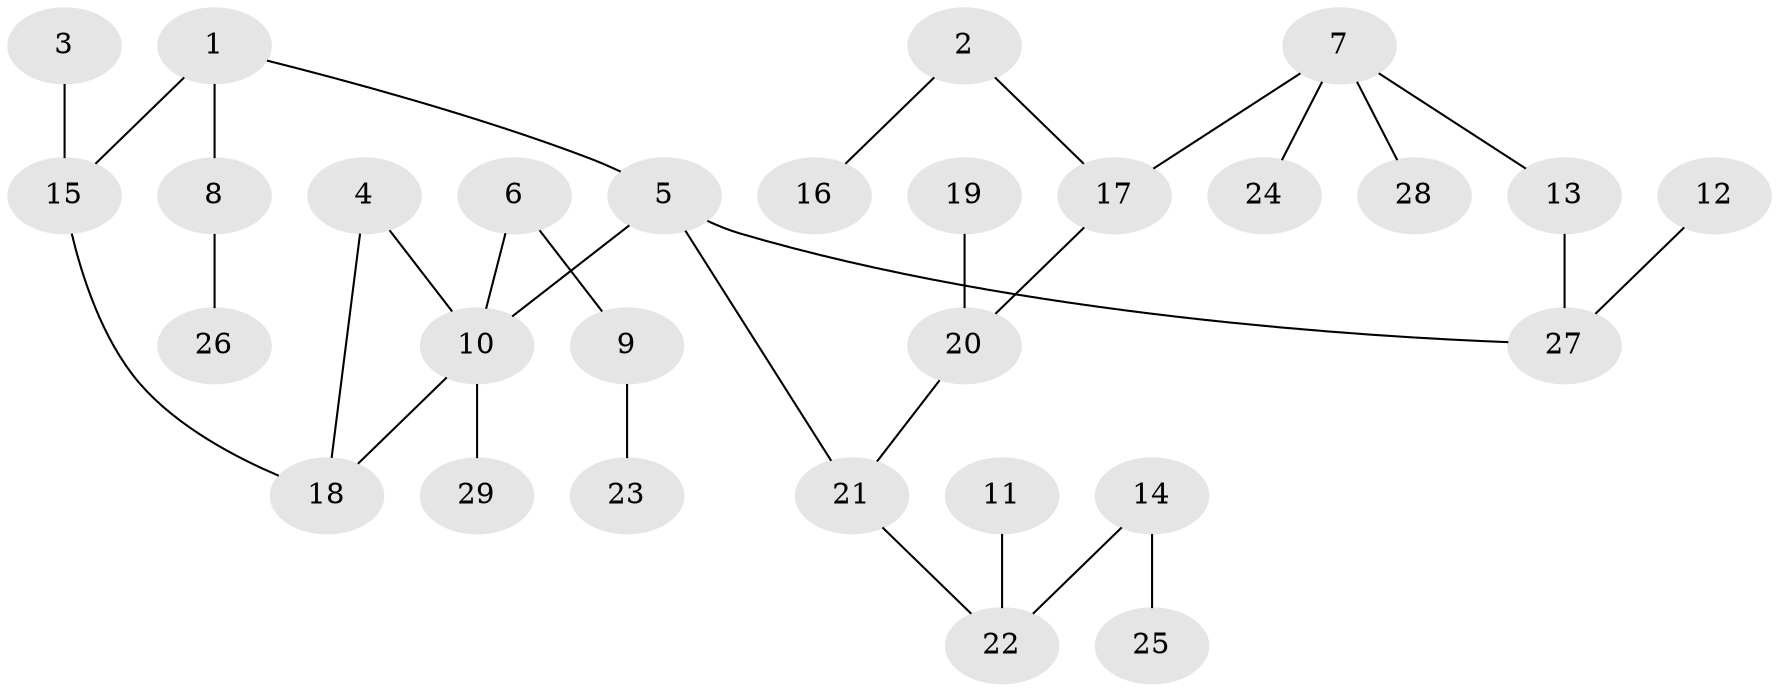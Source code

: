 // original degree distribution, {5: 0.06896551724137931, 6: 0.017241379310344827, 4: 0.05172413793103448, 3: 0.10344827586206896, 1: 0.41379310344827586, 2: 0.3448275862068966}
// Generated by graph-tools (version 1.1) at 2025/01/03/09/25 03:01:10]
// undirected, 29 vertices, 31 edges
graph export_dot {
graph [start="1"]
  node [color=gray90,style=filled];
  1;
  2;
  3;
  4;
  5;
  6;
  7;
  8;
  9;
  10;
  11;
  12;
  13;
  14;
  15;
  16;
  17;
  18;
  19;
  20;
  21;
  22;
  23;
  24;
  25;
  26;
  27;
  28;
  29;
  1 -- 5 [weight=1.0];
  1 -- 8 [weight=1.0];
  1 -- 15 [weight=1.0];
  2 -- 16 [weight=1.0];
  2 -- 17 [weight=1.0];
  3 -- 15 [weight=1.0];
  4 -- 10 [weight=1.0];
  4 -- 18 [weight=1.0];
  5 -- 10 [weight=1.0];
  5 -- 21 [weight=1.0];
  5 -- 27 [weight=1.0];
  6 -- 9 [weight=1.0];
  6 -- 10 [weight=1.0];
  7 -- 13 [weight=1.0];
  7 -- 17 [weight=1.0];
  7 -- 24 [weight=1.0];
  7 -- 28 [weight=1.0];
  8 -- 26 [weight=1.0];
  9 -- 23 [weight=1.0];
  10 -- 18 [weight=1.0];
  10 -- 29 [weight=1.0];
  11 -- 22 [weight=1.0];
  12 -- 27 [weight=1.0];
  13 -- 27 [weight=1.0];
  14 -- 22 [weight=1.0];
  14 -- 25 [weight=1.0];
  15 -- 18 [weight=1.0];
  17 -- 20 [weight=1.0];
  19 -- 20 [weight=1.0];
  20 -- 21 [weight=1.0];
  21 -- 22 [weight=1.0];
}
